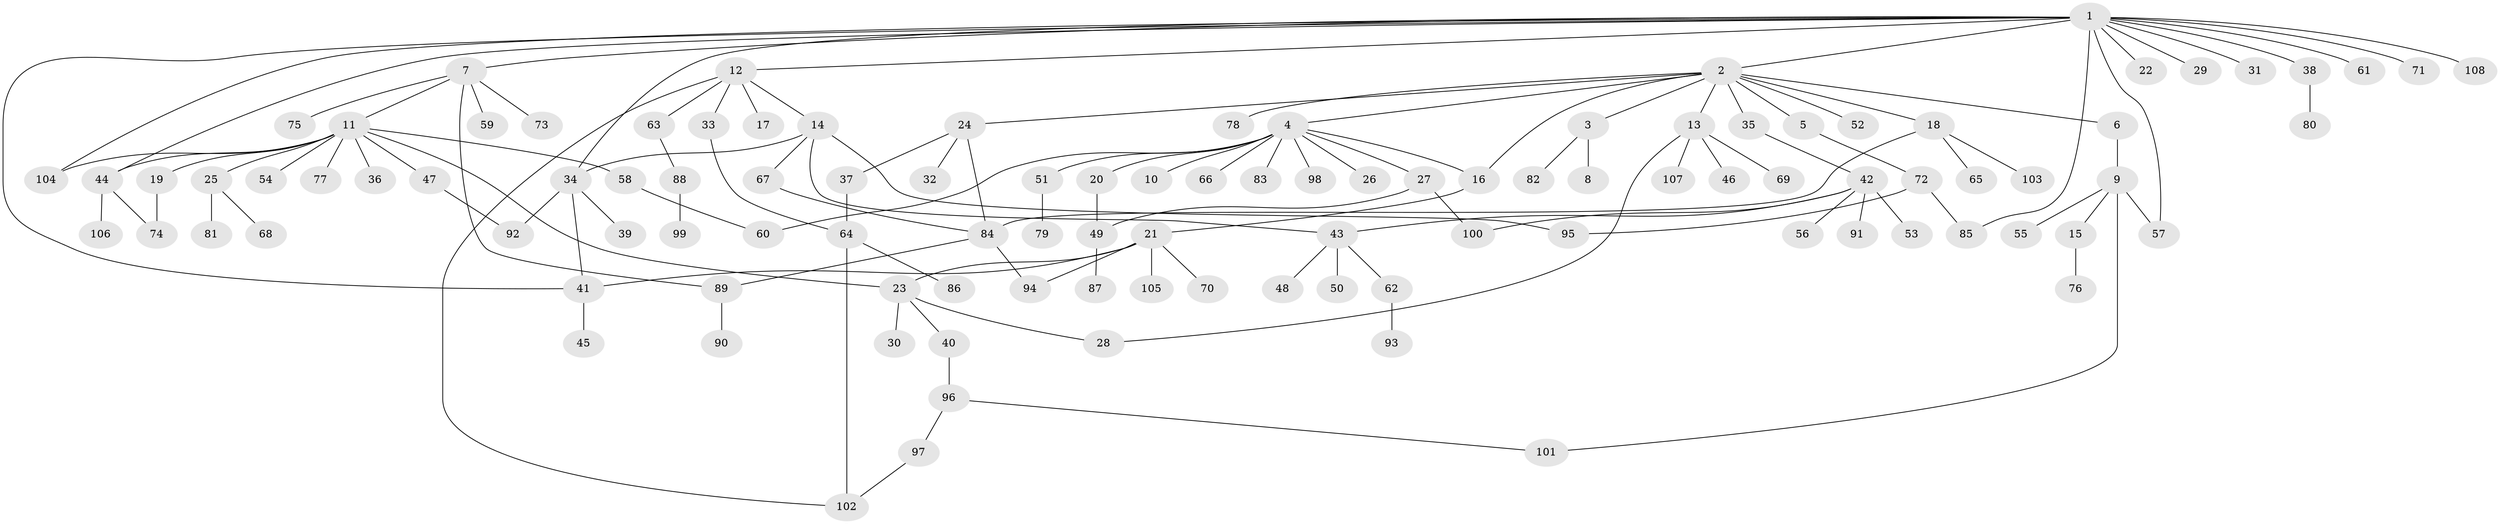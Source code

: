 // Generated by graph-tools (version 1.1) at 2025/14/03/09/25 04:14:35]
// undirected, 108 vertices, 132 edges
graph export_dot {
graph [start="1"]
  node [color=gray90,style=filled];
  1;
  2;
  3;
  4;
  5;
  6;
  7;
  8;
  9;
  10;
  11;
  12;
  13;
  14;
  15;
  16;
  17;
  18;
  19;
  20;
  21;
  22;
  23;
  24;
  25;
  26;
  27;
  28;
  29;
  30;
  31;
  32;
  33;
  34;
  35;
  36;
  37;
  38;
  39;
  40;
  41;
  42;
  43;
  44;
  45;
  46;
  47;
  48;
  49;
  50;
  51;
  52;
  53;
  54;
  55;
  56;
  57;
  58;
  59;
  60;
  61;
  62;
  63;
  64;
  65;
  66;
  67;
  68;
  69;
  70;
  71;
  72;
  73;
  74;
  75;
  76;
  77;
  78;
  79;
  80;
  81;
  82;
  83;
  84;
  85;
  86;
  87;
  88;
  89;
  90;
  91;
  92;
  93;
  94;
  95;
  96;
  97;
  98;
  99;
  100;
  101;
  102;
  103;
  104;
  105;
  106;
  107;
  108;
  1 -- 2;
  1 -- 7;
  1 -- 12;
  1 -- 22;
  1 -- 29;
  1 -- 31;
  1 -- 34;
  1 -- 38;
  1 -- 41;
  1 -- 44;
  1 -- 57;
  1 -- 61;
  1 -- 71;
  1 -- 85;
  1 -- 104;
  1 -- 108;
  2 -- 3;
  2 -- 4;
  2 -- 5;
  2 -- 6;
  2 -- 13;
  2 -- 16;
  2 -- 18;
  2 -- 24;
  2 -- 35;
  2 -- 52;
  2 -- 78;
  3 -- 8;
  3 -- 82;
  4 -- 10;
  4 -- 16;
  4 -- 20;
  4 -- 26;
  4 -- 27;
  4 -- 51;
  4 -- 60;
  4 -- 66;
  4 -- 83;
  4 -- 98;
  5 -- 72;
  6 -- 9;
  7 -- 11;
  7 -- 59;
  7 -- 73;
  7 -- 75;
  7 -- 89;
  9 -- 15;
  9 -- 55;
  9 -- 57;
  9 -- 101;
  11 -- 19;
  11 -- 23;
  11 -- 25;
  11 -- 36;
  11 -- 44;
  11 -- 47;
  11 -- 54;
  11 -- 58;
  11 -- 77;
  11 -- 104;
  12 -- 14;
  12 -- 17;
  12 -- 33;
  12 -- 63;
  12 -- 102;
  13 -- 28;
  13 -- 46;
  13 -- 69;
  13 -- 107;
  14 -- 34;
  14 -- 43;
  14 -- 67;
  14 -- 95;
  15 -- 76;
  16 -- 21;
  18 -- 65;
  18 -- 84;
  18 -- 103;
  19 -- 74;
  20 -- 49;
  21 -- 23;
  21 -- 41;
  21 -- 70;
  21 -- 94;
  21 -- 105;
  23 -- 28;
  23 -- 30;
  23 -- 40;
  24 -- 32;
  24 -- 37;
  24 -- 84;
  25 -- 68;
  25 -- 81;
  27 -- 49;
  27 -- 100;
  33 -- 64;
  34 -- 39;
  34 -- 41;
  34 -- 92;
  35 -- 42;
  37 -- 64;
  38 -- 80;
  40 -- 96;
  41 -- 45;
  42 -- 43;
  42 -- 53;
  42 -- 56;
  42 -- 91;
  42 -- 100;
  43 -- 48;
  43 -- 50;
  43 -- 62;
  44 -- 74;
  44 -- 106;
  47 -- 92;
  49 -- 87;
  51 -- 79;
  58 -- 60;
  62 -- 93;
  63 -- 88;
  64 -- 86;
  64 -- 102;
  67 -- 84;
  72 -- 85;
  72 -- 95;
  84 -- 89;
  84 -- 94;
  88 -- 99;
  89 -- 90;
  96 -- 97;
  96 -- 101;
  97 -- 102;
}
